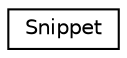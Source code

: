 digraph "Graphical Class Hierarchy"
{
 // LATEX_PDF_SIZE
  edge [fontname="Helvetica",fontsize="10",labelfontname="Helvetica",labelfontsize="10"];
  node [fontname="Helvetica",fontsize="10",shape=record];
  rankdir="LR";
  Node0 [label="Snippet",height=0.2,width=0.4,color="black", fillcolor="white", style="filled",URL="$classSnippet.html",tooltip=" "];
}
